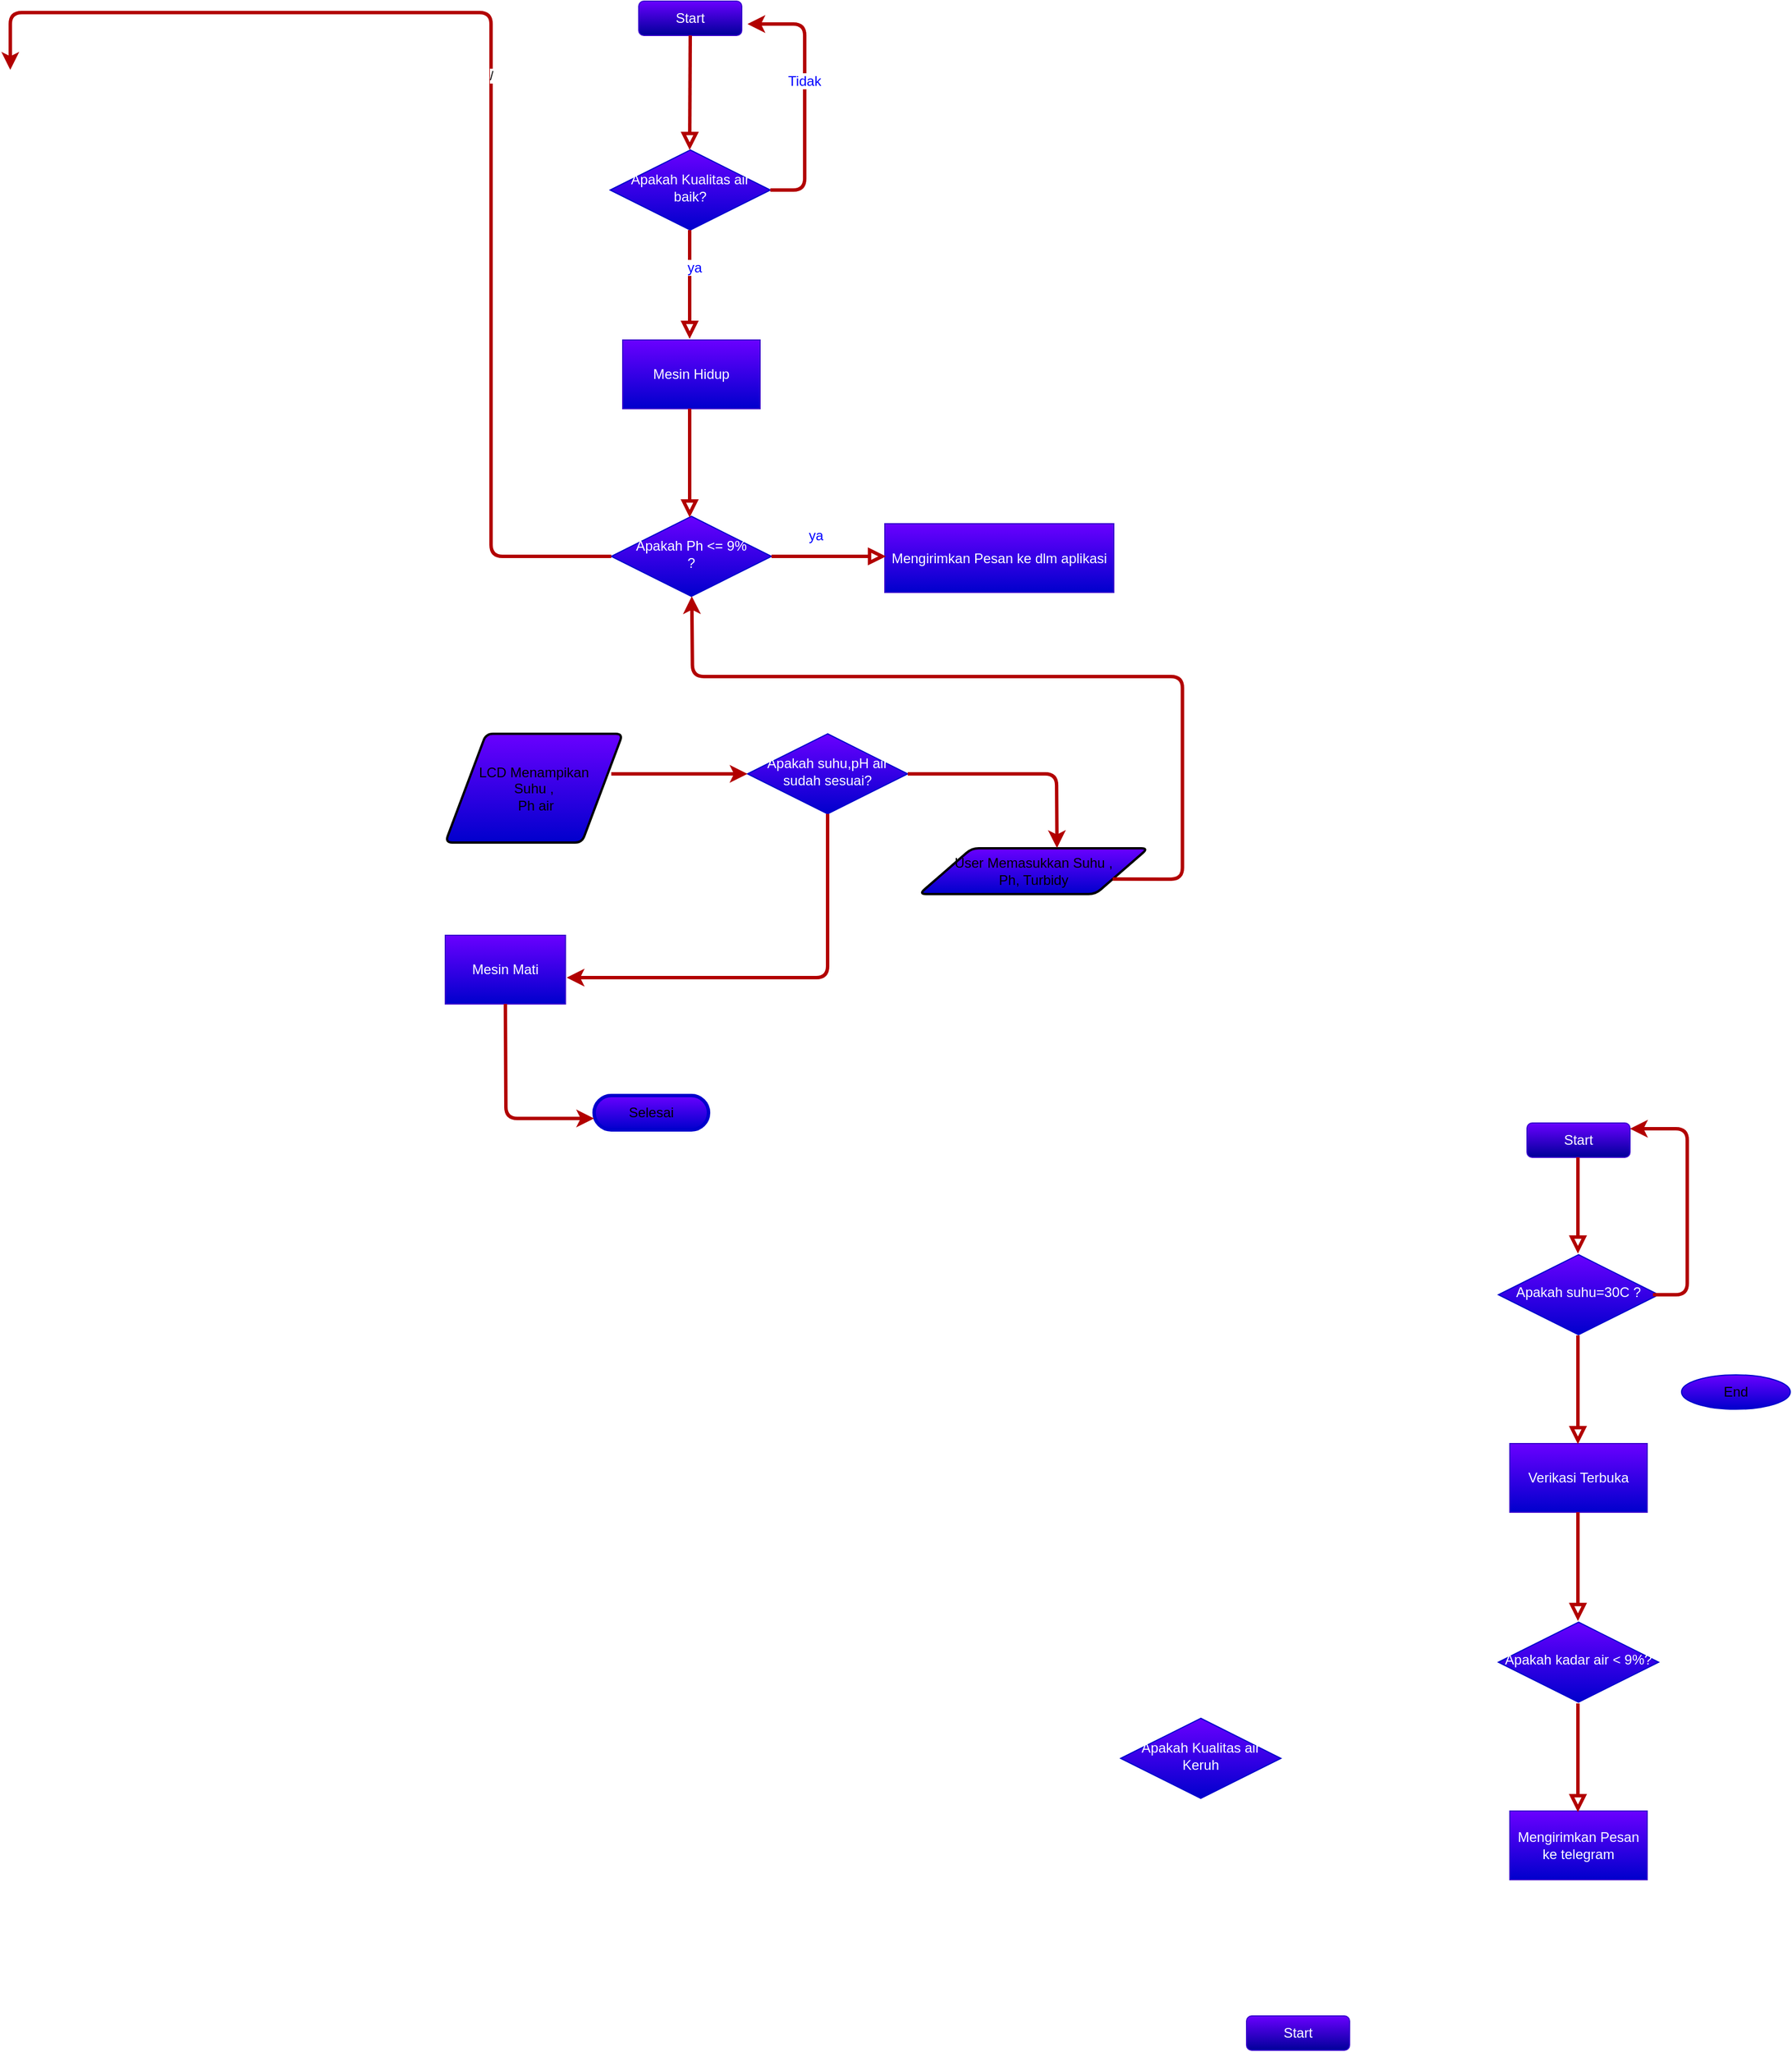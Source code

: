 <mxfile version="14.8.5" type="github">
  <diagram id="C5RBs43oDa-KdzZeNtuy" name="Page-1">
    <mxGraphModel dx="2037" dy="482" grid="1" gridSize="10" guides="1" tooltips="1" connect="1" arrows="1" fold="1" page="1" pageScale="1" pageWidth="1169" pageHeight="827" math="0" shadow="0">
      <root>
        <mxCell id="WIyWlLk6GJQsqaUBKTNV-0" />
        <mxCell id="WIyWlLk6GJQsqaUBKTNV-1" parent="WIyWlLk6GJQsqaUBKTNV-0" />
        <mxCell id="WIyWlLk6GJQsqaUBKTNV-3" value="Start" style="rounded=1;whiteSpace=wrap;html=1;fontSize=12;glass=0;strokeWidth=1;shadow=0;fillColor=#6a00ff;strokeColor=#3700CC;fontColor=#ffffff;gradientColor=#000099;" parent="WIyWlLk6GJQsqaUBKTNV-1" vertex="1">
          <mxGeometry x="-211" y="90" width="90" height="30" as="geometry" />
        </mxCell>
        <mxCell id="WIyWlLk6GJQsqaUBKTNV-10" value="&lt;span style=&quot;color: rgb(255 , 255 , 255)&quot;&gt;Apakah Kualitas air baik?&lt;/span&gt;" style="rhombus;whiteSpace=wrap;html=1;shadow=0;fontFamily=Helvetica;fontSize=12;align=center;strokeWidth=1;spacing=6;spacingTop=-4;fontColor=#000000;fillColor=#6A00FF;gradientColor=#0000CC;strokeColor=#0000CC;" parent="WIyWlLk6GJQsqaUBKTNV-1" vertex="1">
          <mxGeometry x="-236" y="220" width="140" height="70" as="geometry" />
        </mxCell>
        <mxCell id="bDoUtLGQbt2k-Oi-LWWi-0" value="Mesin Hidup" style="rounded=0;whiteSpace=wrap;html=1;fillColor=#6a00ff;strokeColor=#3700CC;fontColor=#ffffff;gradientColor=#0000CC;" vertex="1" parent="WIyWlLk6GJQsqaUBKTNV-1">
          <mxGeometry x="-225" y="386" width="120" height="60" as="geometry" />
        </mxCell>
        <mxCell id="bDoUtLGQbt2k-Oi-LWWi-27" value="End" style="ellipse;whiteSpace=wrap;html=1;strokeColor=#0000CC;fillColor=#6A00FF;gradientColor=#0000CC;" vertex="1" parent="WIyWlLk6GJQsqaUBKTNV-1">
          <mxGeometry x="700" y="1290" width="95" height="30" as="geometry" />
        </mxCell>
        <mxCell id="bDoUtLGQbt2k-Oi-LWWi-30" value="" style="rounded=0;html=1;jettySize=auto;orthogonalLoop=1;fontSize=11;endArrow=block;endFill=0;endSize=8;strokeWidth=3;shadow=0;labelBackgroundColor=none;edgeStyle=orthogonalEdgeStyle;strokeColor=#B20000;fillColor=#e51400;exitX=0.5;exitY=1;exitDx=0;exitDy=0;" edge="1" parent="WIyWlLk6GJQsqaUBKTNV-1" source="WIyWlLk6GJQsqaUBKTNV-3">
          <mxGeometry relative="1" as="geometry">
            <mxPoint x="-166.5" y="125" as="sourcePoint" />
            <mxPoint x="-166.5" y="220" as="targetPoint" />
          </mxGeometry>
        </mxCell>
        <mxCell id="bDoUtLGQbt2k-Oi-LWWi-31" value="" style="rounded=0;html=1;jettySize=auto;orthogonalLoop=1;fontSize=11;endArrow=block;endFill=0;endSize=8;strokeWidth=3;shadow=0;labelBackgroundColor=none;edgeStyle=orthogonalEdgeStyle;strokeColor=#B20000;fillColor=#e51400;" edge="1" parent="WIyWlLk6GJQsqaUBKTNV-1">
          <mxGeometry relative="1" as="geometry">
            <mxPoint x="-166.5" y="290" as="sourcePoint" />
            <mxPoint x="-166.5" y="385" as="targetPoint" />
          </mxGeometry>
        </mxCell>
        <mxCell id="bDoUtLGQbt2k-Oi-LWWi-32" value="&lt;span style=&quot;background-color: rgb(255 , 255 , 255)&quot;&gt;&lt;font color=&quot;#0000ff&quot;&gt;ya&lt;/font&gt;&lt;/span&gt;" style="text;html=1;strokeColor=none;fillColor=none;align=center;verticalAlign=middle;whiteSpace=wrap;rounded=0;strokeWidth=3;" vertex="1" parent="WIyWlLk6GJQsqaUBKTNV-1">
          <mxGeometry x="-182" y="313" width="40" height="20" as="geometry" />
        </mxCell>
        <mxCell id="bDoUtLGQbt2k-Oi-LWWi-34" value="" style="endArrow=classic;html=1;strokeColor=#B20000;strokeWidth=3;exitX=1;exitY=0.5;exitDx=0;exitDy=0;" edge="1" parent="WIyWlLk6GJQsqaUBKTNV-1" source="WIyWlLk6GJQsqaUBKTNV-10">
          <mxGeometry width="50" height="50" relative="1" as="geometry">
            <mxPoint x="-86" y="240" as="sourcePoint" />
            <mxPoint x="-116" y="110" as="targetPoint" />
            <Array as="points">
              <mxPoint x="-66" y="255" />
              <mxPoint x="-66" y="110" />
            </Array>
          </mxGeometry>
        </mxCell>
        <mxCell id="bDoUtLGQbt2k-Oi-LWWi-35" value="&lt;span style=&quot;background-color: rgb(255 , 255 , 255)&quot;&gt;&lt;font color=&quot;#0000ff&quot;&gt;Tidak&lt;/font&gt;&lt;/span&gt;" style="text;html=1;strokeColor=none;fillColor=none;align=center;verticalAlign=middle;whiteSpace=wrap;rounded=0;strokeWidth=3;" vertex="1" parent="WIyWlLk6GJQsqaUBKTNV-1">
          <mxGeometry x="-86" y="150" width="40" height="20" as="geometry" />
        </mxCell>
        <mxCell id="bDoUtLGQbt2k-Oi-LWWi-37" value="&lt;span style=&quot;color: rgb(255 , 255 , 255)&quot;&gt;Apakah Ph &amp;lt;= 9%&lt;br&gt;?&lt;/span&gt;" style="rhombus;whiteSpace=wrap;html=1;shadow=0;fontFamily=Helvetica;fontSize=12;align=center;strokeWidth=1;spacing=6;spacingTop=-4;fontColor=#000000;fillColor=#6A00FF;gradientColor=#0000CC;strokeColor=#0000CC;" vertex="1" parent="WIyWlLk6GJQsqaUBKTNV-1">
          <mxGeometry x="-235" y="540" width="140" height="70" as="geometry" />
        </mxCell>
        <mxCell id="bDoUtLGQbt2k-Oi-LWWi-38" value="" style="rounded=0;html=1;jettySize=auto;orthogonalLoop=1;fontSize=11;endArrow=block;endFill=0;endSize=8;strokeWidth=3;shadow=0;labelBackgroundColor=none;edgeStyle=orthogonalEdgeStyle;strokeColor=#B20000;fillColor=#e51400;" edge="1" parent="WIyWlLk6GJQsqaUBKTNV-1">
          <mxGeometry relative="1" as="geometry">
            <mxPoint x="-166.5" y="446" as="sourcePoint" />
            <mxPoint x="-166.5" y="541" as="targetPoint" />
          </mxGeometry>
        </mxCell>
        <mxCell id="bDoUtLGQbt2k-Oi-LWWi-39" value="Mengirimkan Pesan ke dlm aplikasi" style="rounded=0;whiteSpace=wrap;html=1;fillColor=#6a00ff;strokeColor=#3700CC;fontColor=#ffffff;gradientColor=#0000CC;" vertex="1" parent="WIyWlLk6GJQsqaUBKTNV-1">
          <mxGeometry x="4" y="546.5" width="200" height="60" as="geometry" />
        </mxCell>
        <mxCell id="bDoUtLGQbt2k-Oi-LWWi-41" value="Start" style="rounded=1;whiteSpace=wrap;html=1;fontSize=12;glass=0;strokeWidth=1;shadow=0;fillColor=#6a00ff;strokeColor=#3700CC;fontColor=#ffffff;gradientColor=#000099;" vertex="1" parent="WIyWlLk6GJQsqaUBKTNV-1">
          <mxGeometry x="565" y="1070" width="90" height="30" as="geometry" />
        </mxCell>
        <mxCell id="bDoUtLGQbt2k-Oi-LWWi-42" value="&lt;span style=&quot;color: rgb(255 , 255 , 255)&quot;&gt;Apakah suhu=30C ?&lt;/span&gt;" style="rhombus;whiteSpace=wrap;html=1;shadow=0;fontFamily=Helvetica;fontSize=12;align=center;strokeWidth=1;spacing=6;spacingTop=-4;fontColor=#000000;fillColor=#6A00FF;gradientColor=#0000CC;strokeColor=#0000CC;" vertex="1" parent="WIyWlLk6GJQsqaUBKTNV-1">
          <mxGeometry x="540" y="1185" width="140" height="70" as="geometry" />
        </mxCell>
        <mxCell id="bDoUtLGQbt2k-Oi-LWWi-44" value="" style="rounded=0;html=1;jettySize=auto;orthogonalLoop=1;fontSize=11;endArrow=block;endFill=0;endSize=8;strokeWidth=3;shadow=0;labelBackgroundColor=none;edgeStyle=orthogonalEdgeStyle;strokeColor=#B20000;fillColor=#e51400;exitX=0.5;exitY=1;exitDx=0;exitDy=0;" edge="1" parent="WIyWlLk6GJQsqaUBKTNV-1">
          <mxGeometry relative="1" as="geometry">
            <mxPoint x="609.5" y="1100" as="sourcePoint" />
            <mxPoint x="609.5" y="1184" as="targetPoint" />
            <Array as="points">
              <mxPoint x="609.5" y="1150" />
            </Array>
          </mxGeometry>
        </mxCell>
        <mxCell id="bDoUtLGQbt2k-Oi-LWWi-45" value="Verikasi Terbuka" style="rounded=0;whiteSpace=wrap;html=1;fillColor=#6a00ff;strokeColor=#3700CC;fontColor=#ffffff;gradientColor=#0000CC;" vertex="1" parent="WIyWlLk6GJQsqaUBKTNV-1">
          <mxGeometry x="550" y="1350" width="120" height="60" as="geometry" />
        </mxCell>
        <mxCell id="bDoUtLGQbt2k-Oi-LWWi-46" value="" style="rounded=0;html=1;jettySize=auto;orthogonalLoop=1;fontSize=11;endArrow=block;endFill=0;endSize=8;strokeWidth=3;shadow=0;labelBackgroundColor=none;edgeStyle=orthogonalEdgeStyle;strokeColor=#B20000;fillColor=#e51400;" edge="1" parent="WIyWlLk6GJQsqaUBKTNV-1">
          <mxGeometry relative="1" as="geometry">
            <mxPoint x="609.5" y="1255.5" as="sourcePoint" />
            <mxPoint x="609.5" y="1350.5" as="targetPoint" />
          </mxGeometry>
        </mxCell>
        <mxCell id="bDoUtLGQbt2k-Oi-LWWi-47" value="" style="endArrow=classic;html=1;strokeColor=#B20000;strokeWidth=3;exitX=1;exitY=0.5;exitDx=0;exitDy=0;" edge="1" parent="WIyWlLk6GJQsqaUBKTNV-1">
          <mxGeometry width="50" height="50" relative="1" as="geometry">
            <mxPoint x="675" y="1220" as="sourcePoint" />
            <mxPoint x="655" y="1075" as="targetPoint" />
            <Array as="points">
              <mxPoint x="705" y="1220" />
              <mxPoint x="705" y="1075" />
            </Array>
          </mxGeometry>
        </mxCell>
        <mxCell id="bDoUtLGQbt2k-Oi-LWWi-48" value="" style="rounded=0;html=1;jettySize=auto;orthogonalLoop=1;fontSize=11;endArrow=block;endFill=0;endSize=8;strokeWidth=3;shadow=0;labelBackgroundColor=none;edgeStyle=orthogonalEdgeStyle;strokeColor=#B20000;fillColor=#e51400;" edge="1" parent="WIyWlLk6GJQsqaUBKTNV-1">
          <mxGeometry relative="1" as="geometry">
            <mxPoint x="609.5" y="1410" as="sourcePoint" />
            <mxPoint x="609.5" y="1505" as="targetPoint" />
          </mxGeometry>
        </mxCell>
        <mxCell id="bDoUtLGQbt2k-Oi-LWWi-49" value="&lt;font color=&quot;#ffffff&quot;&gt;Apakah kadar air &amp;lt; 9%?&lt;/font&gt;" style="rhombus;whiteSpace=wrap;html=1;shadow=0;fontFamily=Helvetica;fontSize=12;align=center;strokeWidth=1;spacing=6;spacingTop=-4;fontColor=#000000;fillColor=#6A00FF;gradientColor=#0000CC;strokeColor=#0000CC;" vertex="1" parent="WIyWlLk6GJQsqaUBKTNV-1">
          <mxGeometry x="540" y="1506" width="140" height="70" as="geometry" />
        </mxCell>
        <mxCell id="bDoUtLGQbt2k-Oi-LWWi-50" value="Mengirimkan Pesan ke telegram" style="rounded=0;whiteSpace=wrap;html=1;fillColor=#6a00ff;strokeColor=#3700CC;fontColor=#ffffff;gradientColor=#0000CC;" vertex="1" parent="WIyWlLk6GJQsqaUBKTNV-1">
          <mxGeometry x="550" y="1671" width="120" height="60" as="geometry" />
        </mxCell>
        <mxCell id="bDoUtLGQbt2k-Oi-LWWi-51" value="" style="rounded=0;html=1;jettySize=auto;orthogonalLoop=1;fontSize=11;endArrow=block;endFill=0;endSize=8;strokeWidth=3;shadow=0;labelBackgroundColor=none;edgeStyle=orthogonalEdgeStyle;strokeColor=#B20000;fillColor=#e51400;" edge="1" parent="WIyWlLk6GJQsqaUBKTNV-1">
          <mxGeometry relative="1" as="geometry">
            <mxPoint x="609.5" y="1577" as="sourcePoint" />
            <mxPoint x="609.5" y="1672" as="targetPoint" />
          </mxGeometry>
        </mxCell>
        <mxCell id="bDoUtLGQbt2k-Oi-LWWi-52" value="Start" style="rounded=1;whiteSpace=wrap;html=1;fontSize=12;glass=0;strokeWidth=1;shadow=0;fillColor=#6a00ff;strokeColor=#3700CC;fontColor=#ffffff;gradientColor=#000099;" vertex="1" parent="WIyWlLk6GJQsqaUBKTNV-1">
          <mxGeometry x="320" y="1850" width="90" height="30" as="geometry" />
        </mxCell>
        <mxCell id="bDoUtLGQbt2k-Oi-LWWi-53" value="&lt;font color=&quot;#ffffff&quot;&gt;Apakah Kualitas air Keruh&lt;/font&gt;" style="rhombus;whiteSpace=wrap;html=1;shadow=0;fontFamily=Helvetica;fontSize=12;align=center;strokeWidth=1;spacing=6;spacingTop=-4;fontColor=#000000;fillColor=#6A00FF;gradientColor=#0000CC;strokeColor=#0000CC;" vertex="1" parent="WIyWlLk6GJQsqaUBKTNV-1">
          <mxGeometry x="210" y="1590" width="140" height="70" as="geometry" />
        </mxCell>
        <mxCell id="bDoUtLGQbt2k-Oi-LWWi-54" value="" style="rounded=0;html=1;jettySize=auto;orthogonalLoop=1;fontSize=11;endArrow=block;endFill=0;endSize=8;strokeWidth=3;shadow=0;labelBackgroundColor=none;edgeStyle=orthogonalEdgeStyle;strokeColor=#B20000;fillColor=#e51400;" edge="1" parent="WIyWlLk6GJQsqaUBKTNV-1">
          <mxGeometry relative="1" as="geometry">
            <mxPoint x="-95" y="575" as="sourcePoint" />
            <mxPoint x="5" y="575" as="targetPoint" />
            <Array as="points">
              <mxPoint x="5" y="575" />
            </Array>
          </mxGeometry>
        </mxCell>
        <mxCell id="bDoUtLGQbt2k-Oi-LWWi-56" value="&lt;span style=&quot;background-color: rgb(255 , 255 , 255)&quot;&gt;&lt;font color=&quot;#0000ff&quot;&gt;ya&lt;/font&gt;&lt;/span&gt;" style="text;html=1;strokeColor=none;fillColor=none;align=center;verticalAlign=middle;whiteSpace=wrap;rounded=0;strokeWidth=3;" vertex="1" parent="WIyWlLk6GJQsqaUBKTNV-1">
          <mxGeometry x="-76" y="546.5" width="40" height="20" as="geometry" />
        </mxCell>
        <mxCell id="bDoUtLGQbt2k-Oi-LWWi-57" value="User Memasukkan Suhu , &lt;br&gt;Ph, Turbidy" style="shape=parallelogram;html=1;strokeWidth=2;perimeter=parallelogramPerimeter;whiteSpace=wrap;rounded=1;arcSize=12;size=0.23;fillColor=#6A00FF;gradientColor=#0000CC;" vertex="1" parent="WIyWlLk6GJQsqaUBKTNV-1">
          <mxGeometry x="34" y="830" width="200" height="40" as="geometry" />
        </mxCell>
        <mxCell id="bDoUtLGQbt2k-Oi-LWWi-59" value="" style="endArrow=classic;html=1;strokeColor=#B20000;strokeWidth=3;exitX=1;exitY=0.75;exitDx=0;exitDy=0;" edge="1" parent="WIyWlLk6GJQsqaUBKTNV-1" source="bDoUtLGQbt2k-Oi-LWWi-57" target="bDoUtLGQbt2k-Oi-LWWi-37">
          <mxGeometry width="50" height="50" relative="1" as="geometry">
            <mxPoint x="154" y="815" as="sourcePoint" />
            <mxPoint x="-172" y="670" as="targetPoint" />
            <Array as="points">
              <mxPoint x="264" y="857" />
              <mxPoint x="264" y="750" />
              <mxPoint x="264" y="680" />
              <mxPoint x="58" y="680" />
              <mxPoint x="-164" y="680" />
            </Array>
          </mxGeometry>
        </mxCell>
        <mxCell id="bDoUtLGQbt2k-Oi-LWWi-60" value="&lt;span style=&quot;color: rgb(255 , 255 , 255)&quot;&gt;Apakah suhu,pH air sudah sesuai?&lt;/span&gt;" style="rhombus;whiteSpace=wrap;html=1;shadow=0;fontFamily=Helvetica;fontSize=12;align=center;strokeWidth=1;spacing=6;spacingTop=-4;fontColor=#000000;fillColor=#6A00FF;gradientColor=#0000CC;strokeColor=#0000CC;" vertex="1" parent="WIyWlLk6GJQsqaUBKTNV-1">
          <mxGeometry x="-116" y="730" width="140" height="70" as="geometry" />
        </mxCell>
        <mxCell id="bDoUtLGQbt2k-Oi-LWWi-61" value="" style="endArrow=classic;html=1;strokeColor=#B20000;strokeWidth=3;exitX=1;exitY=0.5;exitDx=0;exitDy=0;entryX=0.602;entryY=-0.005;entryDx=0;entryDy=0;entryPerimeter=0;" edge="1" parent="WIyWlLk6GJQsqaUBKTNV-1" source="bDoUtLGQbt2k-Oi-LWWi-60" target="bDoUtLGQbt2k-Oi-LWWi-57">
          <mxGeometry width="50" height="50" relative="1" as="geometry">
            <mxPoint x="24" y="750" as="sourcePoint" />
            <mxPoint x="144" y="830" as="targetPoint" />
            <Array as="points">
              <mxPoint x="154" y="765" />
            </Array>
          </mxGeometry>
        </mxCell>
        <mxCell id="bDoUtLGQbt2k-Oi-LWWi-62" value="LCD Menampikan &lt;br&gt;Suhu ,&lt;br&gt;&amp;nbsp;Ph air" style="shape=parallelogram;html=1;strokeWidth=2;perimeter=parallelogramPerimeter;whiteSpace=wrap;rounded=1;arcSize=12;size=0.23;fillColor=#6A00FF;gradientColor=#0000CC;" vertex="1" parent="WIyWlLk6GJQsqaUBKTNV-1">
          <mxGeometry x="-380" y="730" width="155" height="95" as="geometry" />
        </mxCell>
        <mxCell id="bDoUtLGQbt2k-Oi-LWWi-63" value="" style="endArrow=classic;html=1;strokeColor=#B20000;strokeWidth=3;entryX=0;entryY=0.5;entryDx=0;entryDy=0;" edge="1" parent="WIyWlLk6GJQsqaUBKTNV-1" target="bDoUtLGQbt2k-Oi-LWWi-60">
          <mxGeometry width="50" height="50" relative="1" as="geometry">
            <mxPoint x="-235" y="765" as="sourcePoint" />
            <mxPoint x="-196" y="730" as="targetPoint" />
            <Array as="points">
              <mxPoint x="-186" y="765" />
            </Array>
          </mxGeometry>
        </mxCell>
        <mxCell id="bDoUtLGQbt2k-Oi-LWWi-65" value="Mesin Mati" style="rounded=0;whiteSpace=wrap;html=1;fillColor=#6a00ff;strokeColor=#3700CC;fontColor=#ffffff;gradientColor=#0000CC;" vertex="1" parent="WIyWlLk6GJQsqaUBKTNV-1">
          <mxGeometry x="-380" y="906" width="105" height="60" as="geometry" />
        </mxCell>
        <mxCell id="bDoUtLGQbt2k-Oi-LWWi-66" value="" style="endArrow=classic;html=1;strokeColor=#B20000;strokeWidth=3;exitX=0.5;exitY=1;exitDx=0;exitDy=0;entryX=1.01;entryY=0.617;entryDx=0;entryDy=0;entryPerimeter=0;" edge="1" parent="WIyWlLk6GJQsqaUBKTNV-1" source="bDoUtLGQbt2k-Oi-LWWi-60" target="bDoUtLGQbt2k-Oi-LWWi-65">
          <mxGeometry width="50" height="50" relative="1" as="geometry">
            <mxPoint x="-210" y="956" as="sourcePoint" />
            <mxPoint x="-160" y="906" as="targetPoint" />
            <Array as="points">
              <mxPoint x="-46" y="943" />
            </Array>
          </mxGeometry>
        </mxCell>
        <mxCell id="bDoUtLGQbt2k-Oi-LWWi-68" value="Selesai" style="rounded=1;whiteSpace=wrap;html=1;strokeColor=#0000CC;strokeWidth=3;fillColor=#6A00FF;gradientColor=#0000CC;arcSize=50;" vertex="1" parent="WIyWlLk6GJQsqaUBKTNV-1">
          <mxGeometry x="-250" y="1046" width="100" height="30" as="geometry" />
        </mxCell>
        <mxCell id="bDoUtLGQbt2k-Oi-LWWi-69" value="" style="endArrow=classic;html=1;strokeColor=#B20000;strokeWidth=3;exitX=0.5;exitY=1;exitDx=0;exitDy=0;" edge="1" parent="WIyWlLk6GJQsqaUBKTNV-1" source="bDoUtLGQbt2k-Oi-LWWi-65">
          <mxGeometry width="50" height="50" relative="1" as="geometry">
            <mxPoint x="-210" y="956" as="sourcePoint" />
            <mxPoint x="-250" y="1066" as="targetPoint" />
            <Array as="points">
              <mxPoint x="-327" y="1066" />
              <mxPoint x="-290" y="1066" />
              <mxPoint x="-270" y="1066" />
            </Array>
          </mxGeometry>
        </mxCell>
        <mxCell id="bDoUtLGQbt2k-Oi-LWWi-70" value="/" style="endArrow=classic;html=1;strokeColor=#B20000;strokeWidth=3;exitX=0;exitY=0.5;exitDx=0;exitDy=0;" edge="1" parent="WIyWlLk6GJQsqaUBKTNV-1" source="bDoUtLGQbt2k-Oi-LWWi-37">
          <mxGeometry width="50" height="50" relative="1" as="geometry">
            <mxPoint x="-360" y="575" as="sourcePoint" />
            <mxPoint x="-760" y="150" as="targetPoint" />
            <Array as="points">
              <mxPoint x="-340" y="575" />
              <mxPoint x="-340" y="330" />
              <mxPoint x="-340" y="100" />
              <mxPoint x="-760" y="100" />
            </Array>
          </mxGeometry>
        </mxCell>
      </root>
    </mxGraphModel>
  </diagram>
</mxfile>
